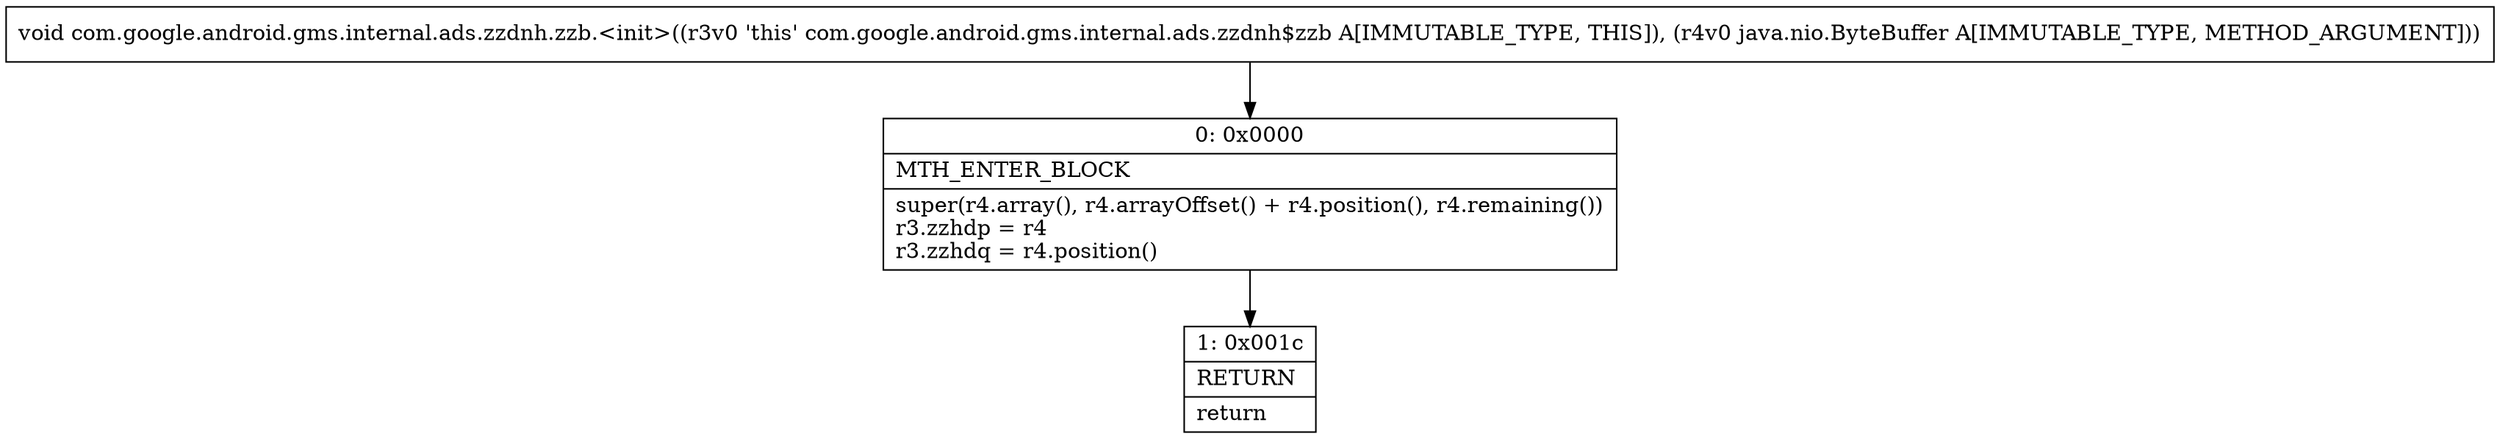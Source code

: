 digraph "CFG forcom.google.android.gms.internal.ads.zzdnh.zzb.\<init\>(Ljava\/nio\/ByteBuffer;)V" {
Node_0 [shape=record,label="{0\:\ 0x0000|MTH_ENTER_BLOCK\l|super(r4.array(), r4.arrayOffset() + r4.position(), r4.remaining())\lr3.zzhdp = r4\lr3.zzhdq = r4.position()\l}"];
Node_1 [shape=record,label="{1\:\ 0x001c|RETURN\l|return\l}"];
MethodNode[shape=record,label="{void com.google.android.gms.internal.ads.zzdnh.zzb.\<init\>((r3v0 'this' com.google.android.gms.internal.ads.zzdnh$zzb A[IMMUTABLE_TYPE, THIS]), (r4v0 java.nio.ByteBuffer A[IMMUTABLE_TYPE, METHOD_ARGUMENT])) }"];
MethodNode -> Node_0;
Node_0 -> Node_1;
}

